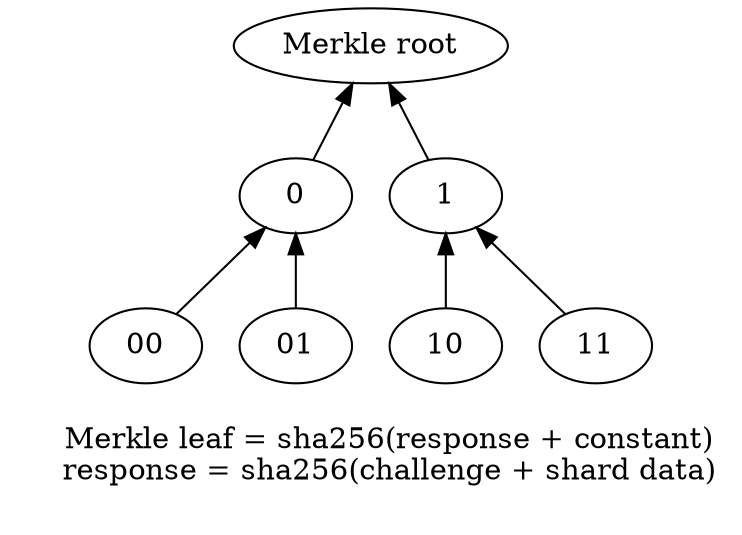 // syntax guide: http://www.graphviz.org/pdf/dotguide.pdf
// compile png: `dot -Tpng scheme.dot -o scheme.png`
// compile pdf: `dot -Tpdf scheme.dot -o scheme.pdf`


digraph G {
    label="
    Merkle leaf = sha256(response + constant)
    response = sha256(challenge + shard data)
    "

    rankdir = BT;

    "00" -> 0;
    "01" -> 0;
    "10" -> 1;
    "11" -> 1;
    0 -> "Merkle root"
    1 -> "Merkle root"
}
